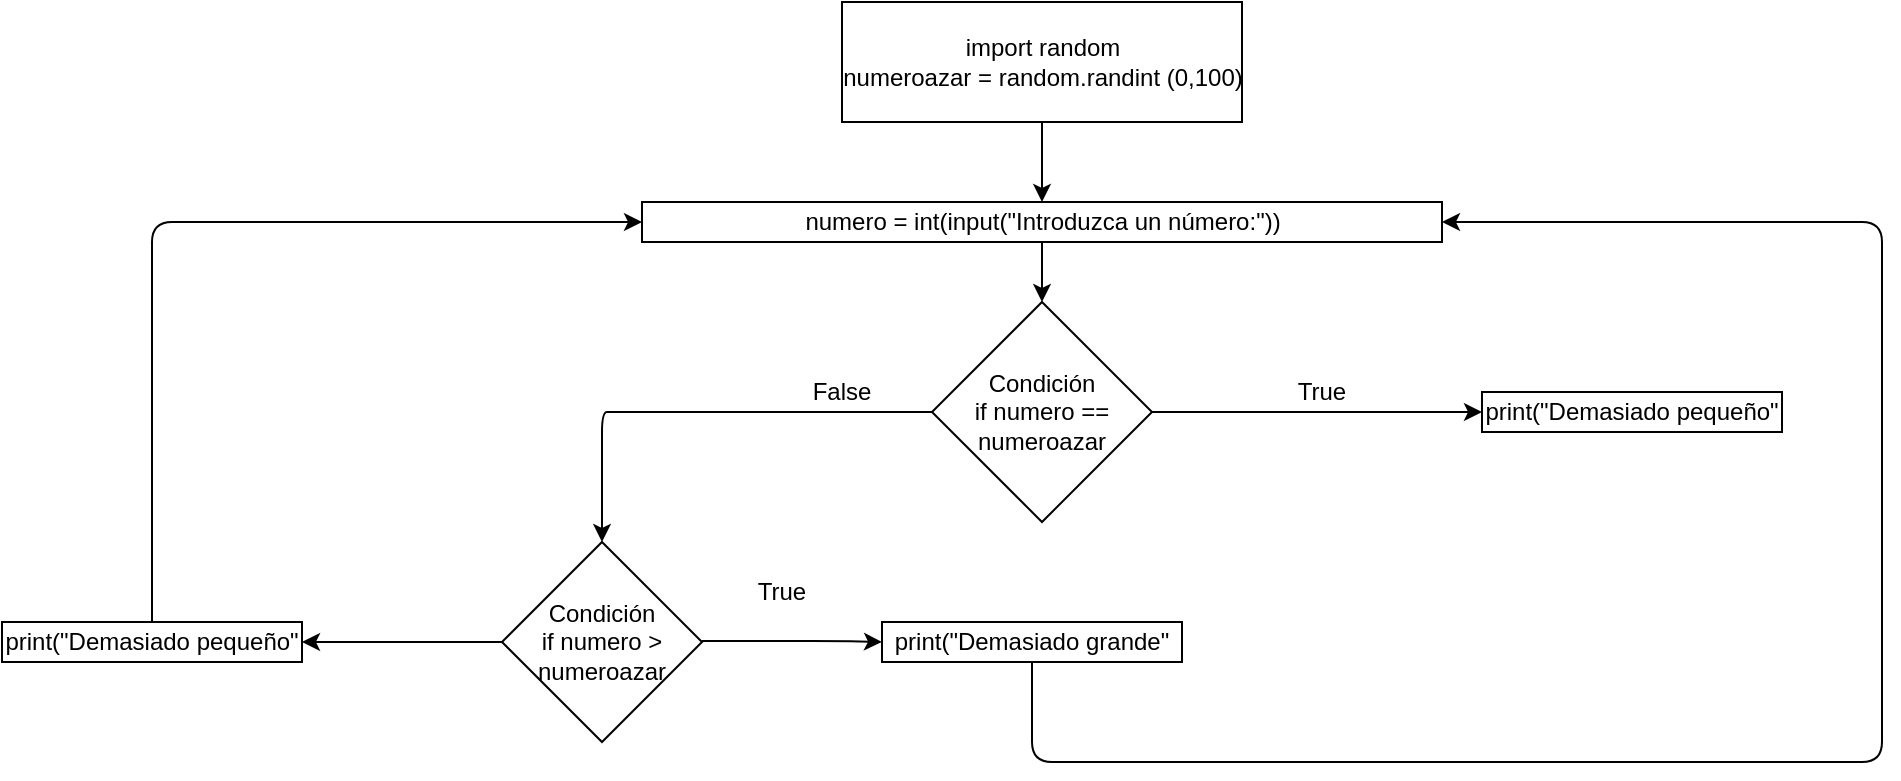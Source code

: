 <mxfile>
    <diagram id="DXHaVs-FB0tI9lOMvLTt" name="Página-1">
        <mxGraphModel dx="1638" dy="497" grid="1" gridSize="10" guides="1" tooltips="1" connect="1" arrows="1" fold="1" page="1" pageScale="1" pageWidth="827" pageHeight="1169" math="0" shadow="0">
            <root>
                <mxCell id="0"/>
                <mxCell id="1" parent="0"/>
                <mxCell id="8" style="edgeStyle=none;html=1;" parent="1" source="2" edge="1">
                    <mxGeometry relative="1" as="geometry">
                        <mxPoint x="340" y="110" as="targetPoint"/>
                    </mxGeometry>
                </mxCell>
                <mxCell id="2" value="" style="rounded=0;whiteSpace=wrap;html=1;" parent="1" vertex="1">
                    <mxGeometry x="240" y="10" width="200" height="60" as="geometry"/>
                </mxCell>
                <mxCell id="11" style="edgeStyle=none;html=1;" parent="1" source="9" edge="1">
                    <mxGeometry relative="1" as="geometry">
                        <mxPoint x="560" y="215" as="targetPoint"/>
                        <Array as="points">
                            <mxPoint x="460" y="215"/>
                        </Array>
                    </mxGeometry>
                </mxCell>
                <mxCell id="9" value="" style="rhombus;whiteSpace=wrap;html=1;" parent="1" vertex="1">
                    <mxGeometry x="285" y="160" width="110" height="110" as="geometry"/>
                </mxCell>
                <mxCell id="41" style="edgeStyle=none;html=1;entryX=0.5;entryY=0;entryDx=0;entryDy=0;exitX=0;exitY=0.5;exitDx=0;exitDy=0;" parent="1" source="9" target="52" edge="1">
                    <mxGeometry relative="1" as="geometry">
                        <mxPoint x="120" y="280" as="targetPoint"/>
                        <mxPoint x="280" y="215" as="sourcePoint"/>
                        <Array as="points">
                            <mxPoint x="130" y="215"/>
                            <mxPoint x="120" y="215"/>
                        </Array>
                    </mxGeometry>
                </mxCell>
                <mxCell id="10" value="Condición&lt;br&gt;if numero == numeroazar" style="text;html=1;strokeColor=none;fillColor=none;align=center;verticalAlign=middle;whiteSpace=wrap;rounded=0;" parent="1" vertex="1">
                    <mxGeometry x="300" y="200" width="80" height="30" as="geometry"/>
                </mxCell>
                <mxCell id="13" value="import random&lt;br&gt;numeroazar = random.randint (0,100)" style="text;html=1;resizable=0;autosize=1;align=center;verticalAlign=middle;points=[];fillColor=none;strokeColor=none;rounded=0;" parent="1" vertex="1">
                    <mxGeometry x="230" y="25" width="220" height="30" as="geometry"/>
                </mxCell>
                <mxCell id="17" style="edgeStyle=none;html=1;" parent="1" source="16" target="9" edge="1">
                    <mxGeometry relative="1" as="geometry"/>
                </mxCell>
                <mxCell id="16" value="" style="rounded=0;whiteSpace=wrap;html=1;" parent="1" vertex="1">
                    <mxGeometry x="140" y="110" width="400" height="20" as="geometry"/>
                </mxCell>
                <mxCell id="18" value="numero = int(input(&quot;Introduzca un número:&quot;))" style="text;html=1;resizable=0;autosize=1;align=center;verticalAlign=middle;points=[];fillColor=none;strokeColor=none;rounded=0;" parent="1" vertex="1">
                    <mxGeometry x="215" y="110" width="250" height="20" as="geometry"/>
                </mxCell>
                <mxCell id="59" style="edgeStyle=none;html=1;entryX=1;entryY=0.5;entryDx=0;entryDy=0;" edge="1" parent="1" source="34" target="16">
                    <mxGeometry relative="1" as="geometry">
                        <mxPoint x="560" y="100" as="targetPoint"/>
                        <Array as="points">
                            <mxPoint x="335" y="390"/>
                            <mxPoint x="760" y="390"/>
                            <mxPoint x="760" y="120"/>
                        </Array>
                    </mxGeometry>
                </mxCell>
                <mxCell id="34" value="print(&quot;Demasiado grande&quot;" style="rounded=0;whiteSpace=wrap;html=1;" parent="1" vertex="1">
                    <mxGeometry x="260" y="320" width="150" height="20" as="geometry"/>
                </mxCell>
                <mxCell id="42" value="print(&quot;Demasiado pequeño&quot;" style="rounded=0;whiteSpace=wrap;html=1;" parent="1" vertex="1">
                    <mxGeometry x="560" y="205" width="150" height="20" as="geometry"/>
                </mxCell>
                <mxCell id="49" value="True" style="text;html=1;strokeColor=none;fillColor=none;align=center;verticalAlign=middle;whiteSpace=wrap;rounded=0;" vertex="1" parent="1">
                    <mxGeometry x="450" y="190" width="60" height="30" as="geometry"/>
                </mxCell>
                <mxCell id="50" value="False" style="text;html=1;strokeColor=none;fillColor=none;align=center;verticalAlign=middle;whiteSpace=wrap;rounded=0;" vertex="1" parent="1">
                    <mxGeometry x="210" y="190" width="60" height="30" as="geometry"/>
                </mxCell>
                <mxCell id="56" style="edgeStyle=none;html=1;" edge="1" parent="1" source="52">
                    <mxGeometry relative="1" as="geometry">
                        <mxPoint x="-30" y="330" as="targetPoint"/>
                    </mxGeometry>
                </mxCell>
                <mxCell id="52" value="" style="rhombus;whiteSpace=wrap;html=1;" vertex="1" parent="1">
                    <mxGeometry x="70" y="280" width="100" height="100" as="geometry"/>
                </mxCell>
                <mxCell id="53" value="Condición&lt;br&gt;if numero &amp;gt; numeroazar" style="text;html=1;strokeColor=none;fillColor=none;align=center;verticalAlign=middle;whiteSpace=wrap;rounded=0;" vertex="1" parent="1">
                    <mxGeometry x="80" y="315" width="80" height="30" as="geometry"/>
                </mxCell>
                <mxCell id="54" value="True" style="text;html=1;strokeColor=none;fillColor=none;align=center;verticalAlign=middle;whiteSpace=wrap;rounded=0;" vertex="1" parent="1">
                    <mxGeometry x="180" y="290" width="60" height="30" as="geometry"/>
                </mxCell>
                <mxCell id="55" style="edgeStyle=none;html=1;" edge="1" parent="1">
                    <mxGeometry relative="1" as="geometry">
                        <mxPoint x="260" y="330" as="targetPoint"/>
                        <Array as="points">
                            <mxPoint x="235" y="329.5"/>
                        </Array>
                        <mxPoint x="170" y="329.5" as="sourcePoint"/>
                    </mxGeometry>
                </mxCell>
                <mxCell id="58" style="edgeStyle=none;html=1;entryX=0;entryY=0.5;entryDx=0;entryDy=0;" edge="1" parent="1" source="57" target="16">
                    <mxGeometry relative="1" as="geometry">
                        <mxPoint x="-105" y="30" as="targetPoint"/>
                        <Array as="points">
                            <mxPoint x="-105" y="120"/>
                        </Array>
                    </mxGeometry>
                </mxCell>
                <mxCell id="57" value="print(&quot;Demasiado pequeño&quot;" style="rounded=0;whiteSpace=wrap;html=1;" vertex="1" parent="1">
                    <mxGeometry x="-180" y="320" width="150" height="20" as="geometry"/>
                </mxCell>
            </root>
        </mxGraphModel>
    </diagram>
</mxfile>
